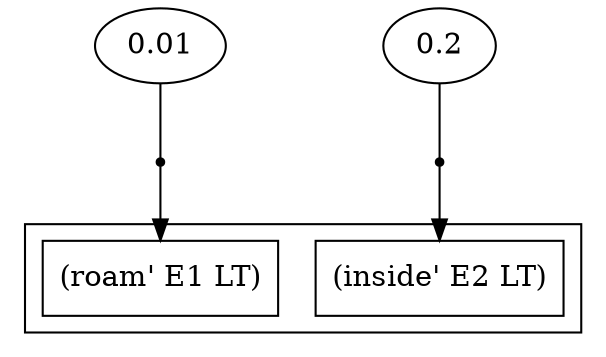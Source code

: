 digraph proof {
 graph [rankdir="TB"]
  e0 [label="0.01"];
  e1 [label="0.2"];
  r0 [shape=point];
  r0 -> o0
  e0 -> r0 [arrowhead=none]
  r1 [shape=point];
  r1 -> o1
  e1 -> r1 [arrowhead=none]
 subgraph cluster {  o0 [shape=box label="(roam' E1 LT)"];
  o1 [shape=box label="(inside' E2 LT)"];
 }
}


